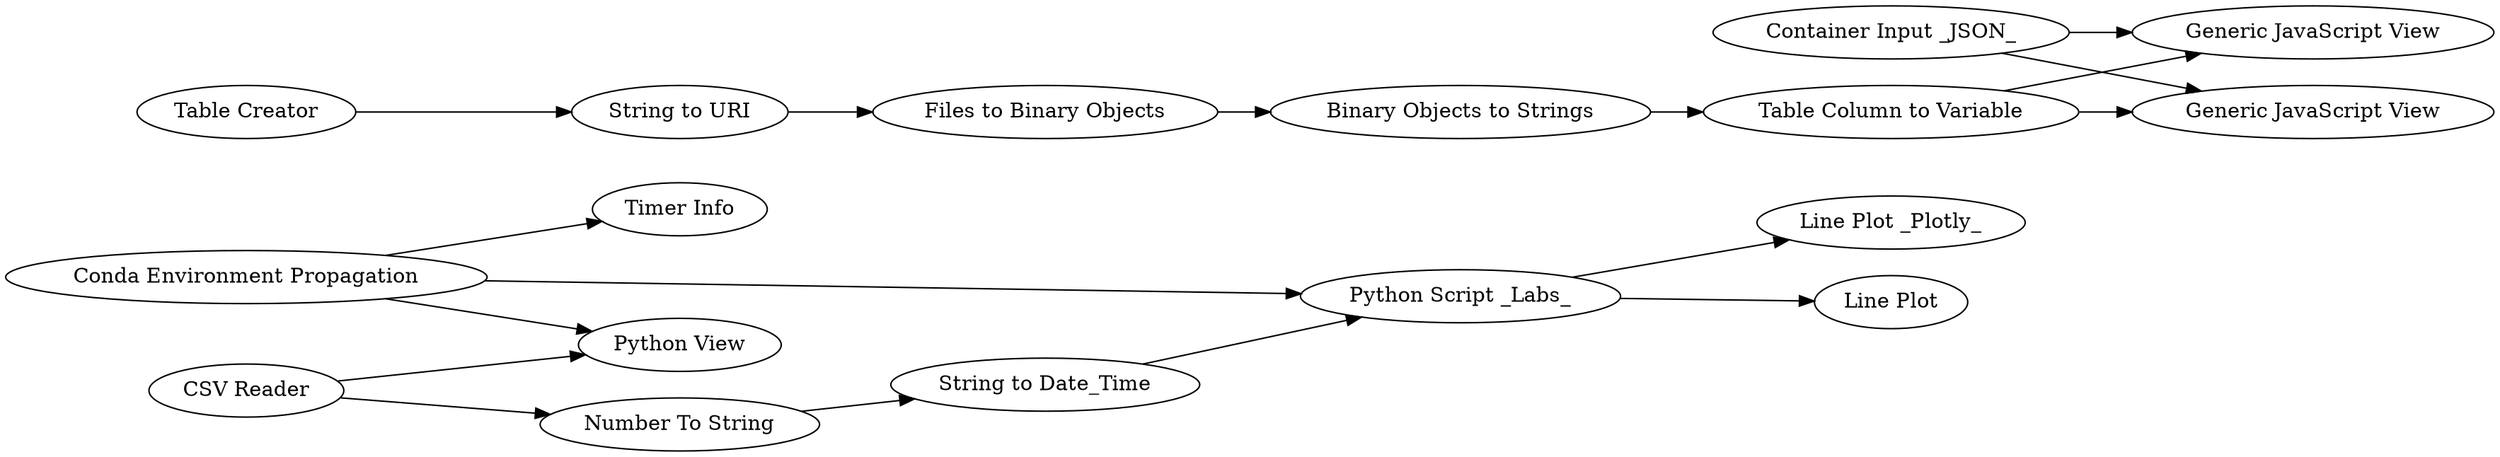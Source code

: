 digraph {
	4 [label="Python View"]
	8 [label="Conda Environment Propagation"]
	22 [label="Generic JavaScript View"]
	24 [label="String to URI"]
	31 [label="Timer Info"]
	32 [label="CSV Reader"]
	33 [label="Line Plot _Plotly_"]
	34 [label="String to Date_Time"]
	35 [label="Number To String"]
	38 [label="Python Script _Labs_"]
	132 [label="Container Input _JSON_"]
	134 [label="Generic JavaScript View"]
	146 [label="Line Plot"]
	17396 [label="Files to Binary Objects"]
	17398 [label="Binary Objects to Strings"]
	17399 [label="Table Creator"]
	17413 [label="Table Column to Variable"]
	8 -> 4
	8 -> 38
	8 -> 31
	24 -> 17396
	32 -> 35
	32 -> 4
	34 -> 38
	35 -> 34
	38 -> 33
	38 -> 146
	132 -> 134
	132 -> 22
	17396 -> 17398
	17398 -> 17413
	17399 -> 24
	17413 -> 134
	17413 -> 22
	rankdir=LR
}
